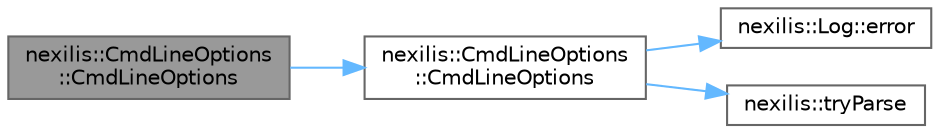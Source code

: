 digraph "nexilis::CmdLineOptions::CmdLineOptions"
{
 // LATEX_PDF_SIZE
  bgcolor="transparent";
  edge [fontname=Helvetica,fontsize=10,labelfontname=Helvetica,labelfontsize=10];
  node [fontname=Helvetica,fontsize=10,shape=box,height=0.2,width=0.4];
  rankdir="LR";
  Node1 [id="Node000001",label="nexilis::CmdLineOptions\l::CmdLineOptions",height=0.2,width=0.4,color="gray40", fillcolor="grey60", style="filled", fontcolor="black",tooltip="Move Constructor."];
  Node1 -> Node2 [id="edge1_Node000001_Node000002",color="steelblue1",style="solid",tooltip=" "];
  Node2 [id="Node000002",label="nexilis::CmdLineOptions\l::CmdLineOptions",height=0.2,width=0.4,color="grey40", fillcolor="white", style="filled",URL="$d4/d26/classnexilis_1_1CmdLineOptions.html#a9dc89d64cb00d6eb1954d6448ed50413",tooltip="Constructor."];
  Node2 -> Node3 [id="edge2_Node000002_Node000003",color="steelblue1",style="solid",tooltip=" "];
  Node3 [id="Node000003",label="nexilis::Log::error",height=0.2,width=0.4,color="grey40", fillcolor="white", style="filled",URL="$dc/dbc/classnexilis_1_1Log.html#a49959aac4210e93d1ccd1977e08dba80",tooltip=" "];
  Node2 -> Node4 [id="edge3_Node000002_Node000004",color="steelblue1",style="solid",tooltip=" "];
  Node4 [id="Node000004",label="nexilis::tryParse",height=0.2,width=0.4,color="grey40", fillcolor="white", style="filled",URL="$d8/d34/namespacenexilis.html#a9cd7a09e432875fce7e663c03dd25248",tooltip=" "];
}
